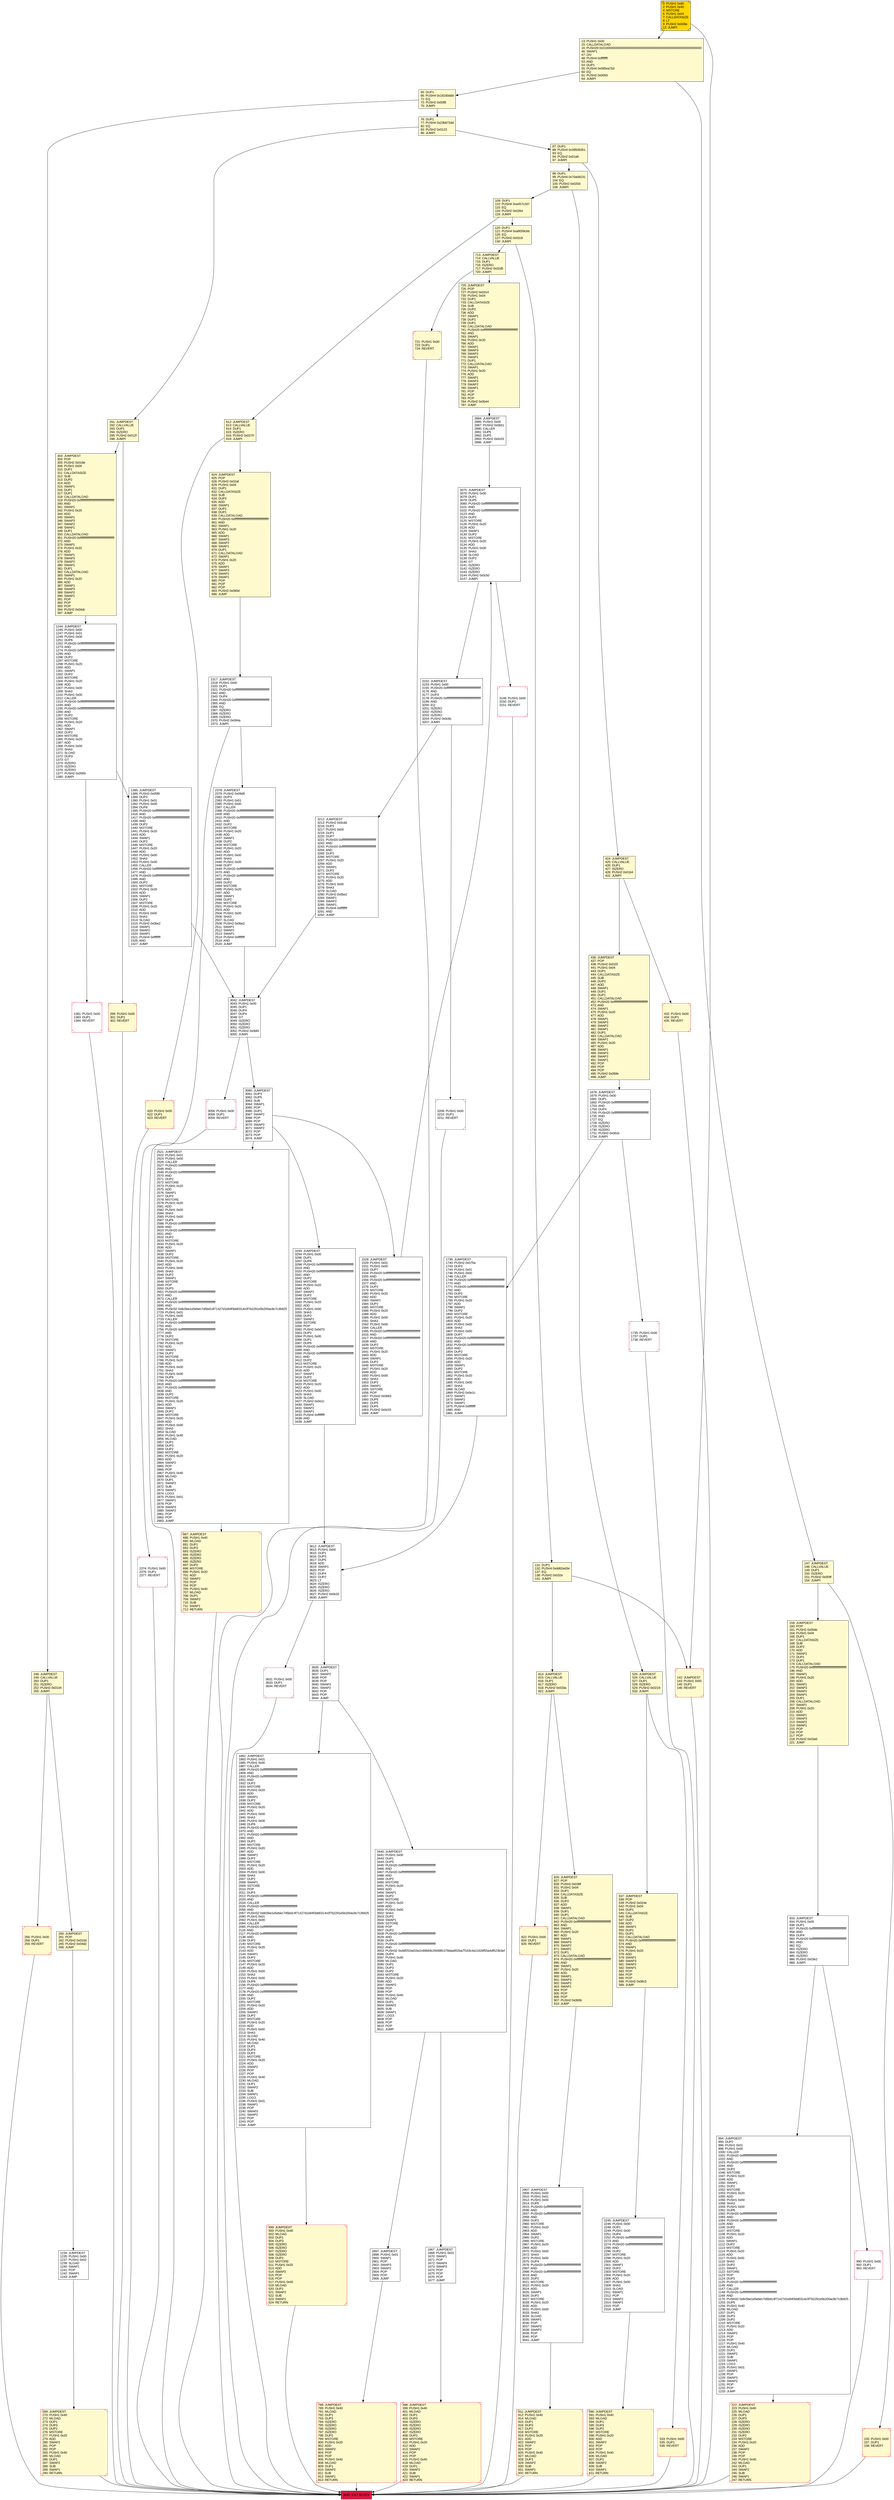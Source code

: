 digraph G {
bgcolor=transparent rankdir=UD;
node [shape=box style=filled color=black fillcolor=white fontname=arial fontcolor=black];
98 [label="98: DUP1\l99: PUSH4 0x70a08231\l104: EQ\l105: PUSH2 0x020d\l108: JUMPI\l" fillcolor=lemonchiffon ];
2317 [label="2317: JUMPDEST\l2318: PUSH1 0x00\l2320: DUP1\l2321: PUSH20 0xffffffffffffffffffffffffffffffffffffffff\l2342: AND\l2343: DUP4\l2344: PUSH20 0xffffffffffffffffffffffffffffffffffffffff\l2365: AND\l2366: EQ\l2367: ISZERO\l2368: ISZERO\l2369: ISZERO\l2370: PUSH2 0x094a\l2373: JUMPI\l" ];
1528 [label="1528: JUMPDEST\l1529: PUSH1 0x01\l1531: PUSH1 0x00\l1533: DUP7\l1534: PUSH20 0xffffffffffffffffffffffffffffffffffffffff\l1555: AND\l1556: PUSH20 0xffffffffffffffffffffffffffffffffffffffff\l1577: AND\l1578: DUP2\l1579: MSTORE\l1580: PUSH1 0x20\l1582: ADD\l1583: SWAP1\l1584: DUP2\l1585: MSTORE\l1586: PUSH1 0x20\l1588: ADD\l1589: PUSH1 0x00\l1591: SHA3\l1592: PUSH1 0x00\l1594: CALLER\l1595: PUSH20 0xffffffffffffffffffffffffffffffffffffffff\l1616: AND\l1617: PUSH20 0xffffffffffffffffffffffffffffffffffffffff\l1638: AND\l1639: DUP2\l1640: MSTORE\l1641: PUSH1 0x20\l1643: ADD\l1644: SWAP1\l1645: DUP2\l1646: MSTORE\l1647: PUSH1 0x20\l1649: ADD\l1650: PUSH1 0x00\l1652: SHA3\l1653: DUP2\l1654: SWAP1\l1655: SSTORE\l1656: POP\l1657: PUSH2 0x0683\l1660: DUP5\l1661: DUP5\l1662: DUP5\l1663: PUSH2 0x0c03\l1666: JUMP\l" ];
1667 [label="1667: JUMPDEST\l1668: PUSH1 0x01\l1670: SWAP1\l1671: POP\l1672: SWAP4\l1673: SWAP3\l1674: POP\l1675: POP\l1676: POP\l1677: JUMP\l" ];
291 [label="291: JUMPDEST\l292: CALLVALUE\l293: DUP1\l294: ISZERO\l295: PUSH2 0x012f\l298: JUMPI\l" fillcolor=lemonchiffon ];
624 [label="624: JUMPDEST\l625: POP\l626: PUSH2 0x02af\l629: PUSH1 0x04\l631: DUP1\l632: CALLDATASIZE\l633: SUB\l634: DUP2\l635: ADD\l636: SWAP1\l637: DUP1\l638: DUP1\l639: CALLDATALOAD\l640: PUSH20 0xffffffffffffffffffffffffffffffffffffffff\l661: AND\l662: SWAP1\l663: PUSH1 0x20\l665: ADD\l666: SWAP1\l667: SWAP3\l668: SWAP2\l669: SWAP1\l670: DUP1\l671: CALLDATALOAD\l672: SWAP1\l673: PUSH1 0x20\l675: ADD\l676: SWAP1\l677: SWAP3\l678: SWAP2\l679: SWAP1\l680: POP\l681: POP\l682: POP\l683: PUSH2 0x090d\l686: JUMP\l" fillcolor=lemonchiffon ];
147 [label="147: JUMPDEST\l148: CALLVALUE\l149: DUP1\l150: ISZERO\l151: PUSH2 0x009f\l154: JUMPI\l" fillcolor=lemonchiffon ];
299 [label="299: PUSH1 0x00\l301: DUP1\l302: REVERT\l" fillcolor=lemonchiffon shape=Msquare color=crimson ];
142 [label="142: JUMPDEST\l143: PUSH1 0x00\l145: DUP1\l146: REVERT\l" fillcolor=lemonchiffon shape=Msquare color=crimson ];
2378 [label="2378: JUMPDEST\l2379: PUSH2 0x09d9\l2382: DUP3\l2383: PUSH1 0x01\l2385: PUSH1 0x00\l2387: CALLER\l2388: PUSH20 0xffffffffffffffffffffffffffffffffffffffff\l2409: AND\l2410: PUSH20 0xffffffffffffffffffffffffffffffffffffffff\l2431: AND\l2432: DUP2\l2433: MSTORE\l2434: PUSH1 0x20\l2436: ADD\l2437: SWAP1\l2438: DUP2\l2439: MSTORE\l2440: PUSH1 0x20\l2442: ADD\l2443: PUSH1 0x00\l2445: SHA3\l2446: PUSH1 0x00\l2448: DUP7\l2449: PUSH20 0xffffffffffffffffffffffffffffffffffffffff\l2470: AND\l2471: PUSH20 0xffffffffffffffffffffffffffffffffffffffff\l2492: AND\l2493: DUP2\l2494: MSTORE\l2495: PUSH1 0x20\l2497: ADD\l2498: SWAP1\l2499: DUP2\l2500: MSTORE\l2501: PUSH1 0x20\l2503: ADD\l2504: PUSH1 0x00\l2506: SHA3\l2507: SLOAD\l2508: PUSH2 0x0be2\l2511: SWAP1\l2512: SWAP2\l2513: SWAP1\l2514: PUSH4 0xffffffff\l2519: AND\l2520: JUMP\l" ];
3631 [label="3631: PUSH1 0x00\l3633: DUP1\l3634: REVERT\l" shape=Msquare color=crimson ];
432 [label="432: PUSH1 0x00\l434: DUP1\l435: REVERT\l" fillcolor=lemonchiffon shape=Msquare color=crimson ];
687 [label="687: JUMPDEST\l688: PUSH1 0x40\l690: MLOAD\l691: DUP1\l692: DUP3\l693: ISZERO\l694: ISZERO\l695: ISZERO\l696: ISZERO\l697: DUP2\l698: MSTORE\l699: PUSH1 0x20\l701: ADD\l702: SWAP2\l703: POP\l704: POP\l705: PUSH1 0x40\l707: MLOAD\l708: DUP1\l709: SWAP2\l710: SUB\l711: SWAP1\l712: RETURN\l" fillcolor=lemonchiffon shape=Msquare color=crimson ];
436 [label="436: JUMPDEST\l437: POP\l438: PUSH2 0x01f3\l441: PUSH1 0x04\l443: DUP1\l444: CALLDATASIZE\l445: SUB\l446: DUP2\l447: ADD\l448: SWAP1\l449: DUP1\l450: DUP1\l451: CALLDATALOAD\l452: PUSH20 0xffffffffffffffffffffffffffffffffffffffff\l473: AND\l474: SWAP1\l475: PUSH1 0x20\l477: ADD\l478: SWAP1\l479: SWAP3\l480: SWAP2\l481: SWAP1\l482: DUP1\l483: CALLDATALOAD\l484: SWAP1\l485: PUSH1 0x20\l487: ADD\l488: SWAP1\l489: SWAP3\l490: SWAP2\l491: SWAP1\l492: POP\l493: POP\l494: POP\l495: PUSH2 0x068e\l498: JUMP\l" fillcolor=lemonchiffon ];
120 [label="120: DUP1\l121: PUSH4 0xa9059cbb\l126: EQ\l127: PUSH2 0x02c9\l130: JUMPI\l" fillcolor=lemonchiffon ];
822 [label="822: PUSH1 0x00\l824: DUP1\l825: REVERT\l" fillcolor=lemonchiffon shape=Msquare color=crimson ];
1882 [label="1882: JUMPDEST\l1883: PUSH1 0x01\l1885: PUSH1 0x00\l1887: CALLER\l1888: PUSH20 0xffffffffffffffffffffffffffffffffffffffff\l1909: AND\l1910: PUSH20 0xffffffffffffffffffffffffffffffffffffffff\l1931: AND\l1932: DUP2\l1933: MSTORE\l1934: PUSH1 0x20\l1936: ADD\l1937: SWAP1\l1938: DUP2\l1939: MSTORE\l1940: PUSH1 0x20\l1942: ADD\l1943: PUSH1 0x00\l1945: SHA3\l1946: PUSH1 0x00\l1948: DUP6\l1949: PUSH20 0xffffffffffffffffffffffffffffffffffffffff\l1970: AND\l1971: PUSH20 0xffffffffffffffffffffffffffffffffffffffff\l1992: AND\l1993: DUP2\l1994: MSTORE\l1995: PUSH1 0x20\l1997: ADD\l1998: SWAP1\l1999: DUP2\l2000: MSTORE\l2001: PUSH1 0x20\l2003: ADD\l2004: PUSH1 0x00\l2006: SHA3\l2007: DUP2\l2008: SWAP1\l2009: SSTORE\l2010: POP\l2011: DUP3\l2012: PUSH20 0xffffffffffffffffffffffffffffffffffffffff\l2033: AND\l2034: CALLER\l2035: PUSH20 0xffffffffffffffffffffffffffffffffffffffff\l2056: AND\l2057: PUSH32 0x8c5be1e5ebec7d5bd14f71427d1e84f3dd0314c0f7b2291e5b200ac8c7c3b925\l2090: PUSH1 0x01\l2092: PUSH1 0x00\l2094: CALLER\l2095: PUSH20 0xffffffffffffffffffffffffffffffffffffffff\l2116: AND\l2117: PUSH20 0xffffffffffffffffffffffffffffffffffffffff\l2138: AND\l2139: DUP2\l2140: MSTORE\l2141: PUSH1 0x20\l2143: ADD\l2144: SWAP1\l2145: DUP2\l2146: MSTORE\l2147: PUSH1 0x20\l2149: ADD\l2150: PUSH1 0x00\l2152: SHA3\l2153: PUSH1 0x00\l2155: DUP8\l2156: PUSH20 0xffffffffffffffffffffffffffffffffffffffff\l2177: AND\l2178: PUSH20 0xffffffffffffffffffffffffffffffffffffffff\l2199: AND\l2200: DUP2\l2201: MSTORE\l2202: PUSH1 0x20\l2204: ADD\l2205: SWAP1\l2206: DUP2\l2207: MSTORE\l2208: PUSH1 0x20\l2210: ADD\l2211: PUSH1 0x00\l2213: SHA3\l2214: SLOAD\l2215: PUSH1 0x40\l2217: MLOAD\l2218: DUP1\l2219: DUP3\l2220: DUP2\l2221: MSTORE\l2222: PUSH1 0x20\l2224: ADD\l2225: SWAP2\l2226: POP\l2227: POP\l2228: PUSH1 0x40\l2230: MLOAD\l2231: DUP1\l2232: SWAP2\l2233: SUB\l2234: SWAP1\l2235: LOG3\l2236: PUSH1 0x01\l2238: SWAP1\l2239: POP\l2240: SWAP3\l2241: SWAP2\l2242: POP\l2243: POP\l2244: JUMP\l" ];
13 [label="13: PUSH1 0x00\l15: CALLDATALOAD\l16: PUSH29 0x0100000000000000000000000000000000000000000000000000000000\l46: SWAP1\l47: DIV\l48: PUSH4 0xffffffff\l53: AND\l54: DUP1\l55: PUSH4 0x095ea7b3\l60: EQ\l61: PUSH2 0x0093\l64: JUMPI\l" fillcolor=lemonchiffon ];
525 [label="525: JUMPDEST\l526: CALLVALUE\l527: DUP1\l528: ISZERO\l529: PUSH2 0x0219\l532: JUMPI\l" fillcolor=lemonchiffon ];
1234 [label="1234: JUMPDEST\l1235: PUSH1 0x00\l1237: PUSH1 0x02\l1239: SLOAD\l1240: SWAP1\l1241: POP\l1242: SWAP1\l1243: JUMP\l" ];
3612 [label="3612: JUMPDEST\l3613: PUSH1 0x00\l3615: DUP1\l3616: DUP3\l3617: DUP5\l3618: ADD\l3619: SWAP1\l3620: POP\l3621: DUP4\l3622: DUP2\l3623: LT\l3624: ISZERO\l3625: ISZERO\l3626: ISZERO\l3627: PUSH2 0x0e33\l3630: JUMPI\l" ];
2521 [label="2521: JUMPDEST\l2522: PUSH1 0x01\l2524: PUSH1 0x00\l2526: CALLER\l2527: PUSH20 0xffffffffffffffffffffffffffffffffffffffff\l2548: AND\l2549: PUSH20 0xffffffffffffffffffffffffffffffffffffffff\l2570: AND\l2571: DUP2\l2572: MSTORE\l2573: PUSH1 0x20\l2575: ADD\l2576: SWAP1\l2577: DUP2\l2578: MSTORE\l2579: PUSH1 0x20\l2581: ADD\l2582: PUSH1 0x00\l2584: SHA3\l2585: PUSH1 0x00\l2587: DUP6\l2588: PUSH20 0xffffffffffffffffffffffffffffffffffffffff\l2609: AND\l2610: PUSH20 0xffffffffffffffffffffffffffffffffffffffff\l2631: AND\l2632: DUP2\l2633: MSTORE\l2634: PUSH1 0x20\l2636: ADD\l2637: SWAP1\l2638: DUP2\l2639: MSTORE\l2640: PUSH1 0x20\l2642: ADD\l2643: PUSH1 0x00\l2645: SHA3\l2646: DUP2\l2647: SWAP1\l2648: SSTORE\l2649: POP\l2650: DUP3\l2651: PUSH20 0xffffffffffffffffffffffffffffffffffffffff\l2672: AND\l2673: CALLER\l2674: PUSH20 0xffffffffffffffffffffffffffffffffffffffff\l2695: AND\l2696: PUSH32 0x8c5be1e5ebec7d5bd14f71427d1e84f3dd0314c0f7b2291e5b200ac8c7c3b925\l2729: PUSH1 0x01\l2731: PUSH1 0x00\l2733: CALLER\l2734: PUSH20 0xffffffffffffffffffffffffffffffffffffffff\l2755: AND\l2756: PUSH20 0xffffffffffffffffffffffffffffffffffffffff\l2777: AND\l2778: DUP2\l2779: MSTORE\l2780: PUSH1 0x20\l2782: ADD\l2783: SWAP1\l2784: DUP2\l2785: MSTORE\l2786: PUSH1 0x20\l2788: ADD\l2789: PUSH1 0x00\l2791: SHA3\l2792: PUSH1 0x00\l2794: DUP8\l2795: PUSH20 0xffffffffffffffffffffffffffffffffffffffff\l2816: AND\l2817: PUSH20 0xffffffffffffffffffffffffffffffffffffffff\l2838: AND\l2839: DUP2\l2840: MSTORE\l2841: PUSH1 0x20\l2843: ADD\l2844: SWAP1\l2845: DUP2\l2846: MSTORE\l2847: PUSH1 0x20\l2849: ADD\l2850: PUSH1 0x00\l2852: SHA3\l2853: SLOAD\l2854: PUSH1 0x40\l2856: MLOAD\l2857: DUP1\l2858: DUP3\l2859: DUP2\l2860: MSTORE\l2861: PUSH1 0x20\l2863: ADD\l2864: SWAP2\l2865: POP\l2866: POP\l2867: PUSH1 0x40\l2869: MLOAD\l2870: DUP1\l2871: SWAP2\l2872: SUB\l2873: SWAP1\l2874: LOG3\l2875: PUSH1 0x01\l2877: SWAP1\l2878: POP\l2879: SWAP3\l2880: SWAP2\l2881: POP\l2882: POP\l2883: JUMP\l" ];
3075 [label="3075: JUMPDEST\l3076: PUSH1 0x00\l3078: DUP1\l3079: DUP5\l3080: PUSH20 0xffffffffffffffffffffffffffffffffffffffff\l3101: AND\l3102: PUSH20 0xffffffffffffffffffffffffffffffffffffffff\l3123: AND\l3124: DUP2\l3125: MSTORE\l3126: PUSH1 0x20\l3128: ADD\l3129: SWAP1\l3130: DUP2\l3131: MSTORE\l3132: PUSH1 0x20\l3134: ADD\l3135: PUSH1 0x00\l3137: SHA3\l3138: SLOAD\l3139: DUP2\l3140: GT\l3141: ISZERO\l3142: ISZERO\l3143: ISZERO\l3144: PUSH2 0x0c50\l3147: JUMPI\l" ];
256 [label="256: PUSH1 0x00\l258: DUP1\l259: REVERT\l" fillcolor=lemonchiffon shape=Msquare color=crimson ];
1739 [label="1739: JUMPDEST\l1740: PUSH2 0x075a\l1743: DUP3\l1744: PUSH1 0x01\l1746: PUSH1 0x00\l1748: CALLER\l1749: PUSH20 0xffffffffffffffffffffffffffffffffffffffff\l1770: AND\l1771: PUSH20 0xffffffffffffffffffffffffffffffffffffffff\l1792: AND\l1793: DUP2\l1794: MSTORE\l1795: PUSH1 0x20\l1797: ADD\l1798: SWAP1\l1799: DUP2\l1800: MSTORE\l1801: PUSH1 0x20\l1803: ADD\l1804: PUSH1 0x00\l1806: SHA3\l1807: PUSH1 0x00\l1809: DUP7\l1810: PUSH20 0xffffffffffffffffffffffffffffffffffffffff\l1831: AND\l1832: PUSH20 0xffffffffffffffffffffffffffffffffffffffff\l1853: AND\l1854: DUP2\l1855: MSTORE\l1856: PUSH1 0x20\l1858: ADD\l1859: SWAP1\l1860: DUP2\l1861: MSTORE\l1862: PUSH1 0x20\l1864: ADD\l1865: PUSH1 0x00\l1867: SHA3\l1868: SLOAD\l1869: PUSH2 0x0e1c\l1872: SWAP1\l1873: SWAP2\l1874: SWAP1\l1875: PUSH4 0xffffffff\l1880: AND\l1881: JUMP\l" ];
87 [label="87: DUP1\l88: PUSH4 0x39509351\l93: EQ\l94: PUSH2 0x01a8\l97: JUMPI\l" fillcolor=lemonchiffon ];
725 [label="725: JUMPDEST\l726: POP\l727: PUSH2 0x0314\l730: PUSH1 0x04\l732: DUP1\l733: CALLDATASIZE\l734: SUB\l735: DUP2\l736: ADD\l737: SWAP1\l738: DUP1\l739: DUP1\l740: CALLDATALOAD\l741: PUSH20 0xffffffffffffffffffffffffffffffffffffffff\l762: AND\l763: SWAP1\l764: PUSH1 0x20\l766: ADD\l767: SWAP1\l768: SWAP3\l769: SWAP2\l770: SWAP1\l771: DUP1\l772: CALLDATALOAD\l773: SWAP1\l774: PUSH1 0x20\l776: ADD\l777: SWAP1\l778: SWAP3\l779: SWAP2\l780: SWAP1\l781: POP\l782: POP\l783: POP\l784: PUSH2 0x0b44\l787: JUMP\l" fillcolor=lemonchiffon ];
788 [label="788: JUMPDEST\l789: PUSH1 0x40\l791: MLOAD\l792: DUP1\l793: DUP3\l794: ISZERO\l795: ISZERO\l796: ISZERO\l797: ISZERO\l798: DUP2\l799: MSTORE\l800: PUSH1 0x20\l802: ADD\l803: SWAP2\l804: POP\l805: POP\l806: PUSH1 0x40\l808: MLOAD\l809: DUP1\l810: SWAP2\l811: SUB\l812: SWAP1\l813: RETURN\l" fillcolor=lemonchiffon shape=Msquare color=crimson ];
3208 [label="3208: PUSH1 0x00\l3210: DUP1\l3211: REVERT\l" shape=Msquare color=crimson ];
713 [label="713: JUMPDEST\l714: CALLVALUE\l715: DUP1\l716: ISZERO\l717: PUSH2 0x02d5\l720: JUMPI\l" fillcolor=lemonchiffon ];
933 [label="933: JUMPDEST\l934: PUSH1 0x00\l936: DUP1\l937: PUSH20 0xffffffffffffffffffffffffffffffffffffffff\l958: AND\l959: DUP4\l960: PUSH20 0xffffffffffffffffffffffffffffffffffffffff\l981: AND\l982: EQ\l983: ISZERO\l984: ISZERO\l985: ISZERO\l986: PUSH2 0x03e2\l989: JUMPI\l" ];
398 [label="398: JUMPDEST\l399: PUSH1 0x40\l401: MLOAD\l402: DUP1\l403: DUP3\l404: ISZERO\l405: ISZERO\l406: ISZERO\l407: ISZERO\l408: DUP2\l409: MSTORE\l410: PUSH1 0x20\l412: ADD\l413: SWAP2\l414: POP\l415: POP\l416: PUSH1 0x40\l418: MLOAD\l419: DUP1\l420: SWAP2\l421: SUB\l422: SWAP1\l423: RETURN\l" fillcolor=lemonchiffon shape=Msquare color=crimson ];
533 [label="533: PUSH1 0x00\l535: DUP1\l536: REVERT\l" fillcolor=lemonchiffon shape=Msquare color=crimson ];
1244 [label="1244: JUMPDEST\l1245: PUSH1 0x00\l1247: PUSH1 0x01\l1249: PUSH1 0x00\l1251: DUP6\l1252: PUSH20 0xffffffffffffffffffffffffffffffffffffffff\l1273: AND\l1274: PUSH20 0xffffffffffffffffffffffffffffffffffffffff\l1295: AND\l1296: DUP2\l1297: MSTORE\l1298: PUSH1 0x20\l1300: ADD\l1301: SWAP1\l1302: DUP2\l1303: MSTORE\l1304: PUSH1 0x20\l1306: ADD\l1307: PUSH1 0x00\l1309: SHA3\l1310: PUSH1 0x00\l1312: CALLER\l1313: PUSH20 0xffffffffffffffffffffffffffffffffffffffff\l1334: AND\l1335: PUSH20 0xffffffffffffffffffffffffffffffffffffffff\l1356: AND\l1357: DUP2\l1358: MSTORE\l1359: PUSH1 0x20\l1361: ADD\l1362: SWAP1\l1363: DUP2\l1364: MSTORE\l1365: PUSH1 0x20\l1367: ADD\l1368: PUSH1 0x00\l1370: SHA3\l1371: SLOAD\l1372: DUP3\l1373: GT\l1374: ISZERO\l1375: ISZERO\l1376: ISZERO\l1377: PUSH2 0x0569\l1380: JUMPI\l" ];
3440 [label="3440: JUMPDEST\l3441: PUSH1 0x00\l3443: DUP1\l3444: DUP5\l3445: PUSH20 0xffffffffffffffffffffffffffffffffffffffff\l3466: AND\l3467: PUSH20 0xffffffffffffffffffffffffffffffffffffffff\l3488: AND\l3489: DUP2\l3490: MSTORE\l3491: PUSH1 0x20\l3493: ADD\l3494: SWAP1\l3495: DUP2\l3496: MSTORE\l3497: PUSH1 0x20\l3499: ADD\l3500: PUSH1 0x00\l3502: SHA3\l3503: DUP2\l3504: SWAP1\l3505: SSTORE\l3506: POP\l3507: DUP2\l3508: PUSH20 0xffffffffffffffffffffffffffffffffffffffff\l3529: AND\l3530: DUP4\l3531: PUSH20 0xffffffffffffffffffffffffffffffffffffffff\l3552: AND\l3553: PUSH32 0xddf252ad1be2c89b69c2b068fc378daa952ba7f163c4a11628f55a4df523b3ef\l3586: DUP4\l3587: PUSH1 0x40\l3589: MLOAD\l3590: DUP1\l3591: DUP3\l3592: DUP2\l3593: MSTORE\l3594: PUSH1 0x20\l3596: ADD\l3597: SWAP2\l3598: POP\l3599: POP\l3600: PUSH1 0x40\l3602: MLOAD\l3603: DUP1\l3604: SWAP2\l3605: SUB\l3606: SWAP1\l3607: LOG3\l3608: POP\l3609: POP\l3610: POP\l3611: JUMP\l" ];
155 [label="155: PUSH1 0x00\l157: DUP1\l158: REVERT\l" fillcolor=lemonchiffon shape=Msquare color=crimson ];
826 [label="826: JUMPDEST\l827: POP\l828: PUSH2 0x038f\l831: PUSH1 0x04\l833: DUP1\l834: CALLDATASIZE\l835: SUB\l836: DUP2\l837: ADD\l838: SWAP1\l839: DUP1\l840: DUP1\l841: CALLDATALOAD\l842: PUSH20 0xffffffffffffffffffffffffffffffffffffffff\l863: AND\l864: SWAP1\l865: PUSH1 0x20\l867: ADD\l868: SWAP1\l869: SWAP3\l870: SWAP2\l871: SWAP1\l872: DUP1\l873: CALLDATALOAD\l874: PUSH20 0xffffffffffffffffffffffffffffffffffffffff\l895: AND\l896: SWAP1\l897: PUSH1 0x20\l899: ADD\l900: SWAP1\l901: SWAP3\l902: SWAP2\l903: SWAP1\l904: POP\l905: POP\l906: POP\l907: PUSH2 0x0b5b\l910: JUMP\l" fillcolor=lemonchiffon ];
2884 [label="2884: JUMPDEST\l2885: PUSH1 0x00\l2887: PUSH2 0x0b51\l2890: CALLER\l2891: DUP5\l2892: DUP5\l2893: PUSH2 0x0c03\l2896: JUMP\l" ];
911 [label="911: JUMPDEST\l912: PUSH1 0x40\l914: MLOAD\l915: DUP1\l916: DUP3\l917: DUP2\l918: MSTORE\l919: PUSH1 0x20\l921: ADD\l922: SWAP2\l923: POP\l924: POP\l925: PUSH1 0x40\l927: MLOAD\l928: DUP1\l929: SWAP2\l930: SUB\l931: SWAP1\l932: RETURN\l" fillcolor=lemonchiffon shape=Msquare color=crimson ];
3645 [label="3645: EXIT BLOCK\l" fillcolor=crimson ];
269 [label="269: JUMPDEST\l270: PUSH1 0x40\l272: MLOAD\l273: DUP1\l274: DUP3\l275: DUP2\l276: MSTORE\l277: PUSH1 0x20\l279: ADD\l280: SWAP2\l281: POP\l282: POP\l283: PUSH1 0x40\l285: MLOAD\l286: DUP1\l287: SWAP2\l288: SUB\l289: SWAP1\l290: RETURN\l" fillcolor=lemonchiffon shape=Msquare color=crimson ];
1678 [label="1678: JUMPDEST\l1679: PUSH1 0x00\l1681: DUP1\l1682: PUSH20 0xffffffffffffffffffffffffffffffffffffffff\l1703: AND\l1704: DUP4\l1705: PUSH20 0xffffffffffffffffffffffffffffffffffffffff\l1726: AND\l1727: EQ\l1728: ISZERO\l1729: ISZERO\l1730: ISZERO\l1731: PUSH2 0x06cb\l1734: JUMPI\l" ];
814 [label="814: JUMPDEST\l815: CALLVALUE\l816: DUP1\l817: ISZERO\l818: PUSH2 0x033a\l821: JUMPI\l" fillcolor=lemonchiffon ];
159 [label="159: JUMPDEST\l160: POP\l161: PUSH2 0x00de\l164: PUSH1 0x04\l166: DUP1\l167: CALLDATASIZE\l168: SUB\l169: DUP2\l170: ADD\l171: SWAP1\l172: DUP1\l173: DUP1\l174: CALLDATALOAD\l175: PUSH20 0xffffffffffffffffffffffffffffffffffffffff\l196: AND\l197: SWAP1\l198: PUSH1 0x20\l200: ADD\l201: SWAP1\l202: SWAP3\l203: SWAP2\l204: SWAP1\l205: DUP1\l206: CALLDATALOAD\l207: SWAP1\l208: PUSH1 0x20\l210: ADD\l211: SWAP1\l212: SWAP3\l213: SWAP2\l214: SWAP1\l215: POP\l216: POP\l217: POP\l218: PUSH2 0x03a5\l221: JUMP\l" fillcolor=lemonchiffon ];
1381 [label="1381: PUSH1 0x00\l1383: DUP1\l1384: REVERT\l" shape=Msquare color=crimson ];
131 [label="131: DUP1\l132: PUSH4 0xdd62ed3e\l137: EQ\l138: PUSH2 0x032e\l141: JUMPI\l" fillcolor=lemonchiffon ];
260 [label="260: JUMPDEST\l261: POP\l262: PUSH2 0x010d\l265: PUSH2 0x04d2\l268: JUMP\l" fillcolor=lemonchiffon ];
65 [label="65: DUP1\l66: PUSH4 0x18160ddd\l71: EQ\l72: PUSH2 0x00f8\l75: JUMPI\l" fillcolor=lemonchiffon ];
620 [label="620: PUSH1 0x00\l622: DUP1\l623: REVERT\l" fillcolor=lemonchiffon shape=Msquare color=crimson ];
3152 [label="3152: JUMPDEST\l3153: PUSH1 0x00\l3155: PUSH20 0xffffffffffffffffffffffffffffffffffffffff\l3176: AND\l3177: DUP3\l3178: PUSH20 0xffffffffffffffffffffffffffffffffffffffff\l3199: AND\l3200: EQ\l3201: ISZERO\l3202: ISZERO\l3203: ISZERO\l3204: PUSH2 0x0c8c\l3207: JUMPI\l" ];
499 [label="499: JUMPDEST\l500: PUSH1 0x40\l502: MLOAD\l503: DUP1\l504: DUP3\l505: ISZERO\l506: ISZERO\l507: ISZERO\l508: ISZERO\l509: DUP2\l510: MSTORE\l511: PUSH1 0x20\l513: ADD\l514: SWAP2\l515: POP\l516: POP\l517: PUSH1 0x40\l519: MLOAD\l520: DUP1\l521: SWAP2\l522: SUB\l523: SWAP1\l524: RETURN\l" fillcolor=lemonchiffon shape=Msquare color=crimson ];
3042 [label="3042: JUMPDEST\l3043: PUSH1 0x00\l3045: DUP1\l3046: DUP4\l3047: DUP4\l3048: GT\l3049: ISZERO\l3050: ISZERO\l3051: ISZERO\l3052: PUSH2 0x0bf4\l3055: JUMPI\l" ];
2245 [label="2245: JUMPDEST\l2246: PUSH1 0x00\l2248: DUP1\l2249: PUSH1 0x00\l2251: DUP4\l2252: PUSH20 0xffffffffffffffffffffffffffffffffffffffff\l2273: AND\l2274: PUSH20 0xffffffffffffffffffffffffffffffffffffffff\l2295: AND\l2296: DUP2\l2297: MSTORE\l2298: PUSH1 0x20\l2300: ADD\l2301: SWAP1\l2302: DUP2\l2303: MSTORE\l2304: PUSH1 0x20\l2306: ADD\l2307: PUSH1 0x00\l2309: SHA3\l2310: SLOAD\l2311: SWAP1\l2312: POP\l2313: SWAP2\l2314: SWAP1\l2315: POP\l2316: JUMP\l" ];
3056 [label="3056: PUSH1 0x00\l3058: DUP1\l3059: REVERT\l" shape=Msquare color=crimson ];
1385 [label="1385: JUMPDEST\l1386: PUSH2 0x05f8\l1389: DUP3\l1390: PUSH1 0x01\l1392: PUSH1 0x00\l1394: DUP8\l1395: PUSH20 0xffffffffffffffffffffffffffffffffffffffff\l1416: AND\l1417: PUSH20 0xffffffffffffffffffffffffffffffffffffffff\l1438: AND\l1439: DUP2\l1440: MSTORE\l1441: PUSH1 0x20\l1443: ADD\l1444: SWAP1\l1445: DUP2\l1446: MSTORE\l1447: PUSH1 0x20\l1449: ADD\l1450: PUSH1 0x00\l1452: SHA3\l1453: PUSH1 0x00\l1455: CALLER\l1456: PUSH20 0xffffffffffffffffffffffffffffffffffffffff\l1477: AND\l1478: PUSH20 0xffffffffffffffffffffffffffffffffffffffff\l1499: AND\l1500: DUP2\l1501: MSTORE\l1502: PUSH1 0x20\l1504: ADD\l1505: SWAP1\l1506: DUP2\l1507: MSTORE\l1508: PUSH1 0x20\l1510: ADD\l1511: PUSH1 0x00\l1513: SHA3\l1514: SLOAD\l1515: PUSH2 0x0be2\l1518: SWAP1\l1519: SWAP2\l1520: SWAP1\l1521: PUSH4 0xffffffff\l1526: AND\l1527: JUMP\l" ];
303 [label="303: JUMPDEST\l304: POP\l305: PUSH2 0x018e\l308: PUSH1 0x04\l310: DUP1\l311: CALLDATASIZE\l312: SUB\l313: DUP2\l314: ADD\l315: SWAP1\l316: DUP1\l317: DUP1\l318: CALLDATALOAD\l319: PUSH20 0xffffffffffffffffffffffffffffffffffffffff\l340: AND\l341: SWAP1\l342: PUSH1 0x20\l344: ADD\l345: SWAP1\l346: SWAP3\l347: SWAP2\l348: SWAP1\l349: DUP1\l350: CALLDATALOAD\l351: PUSH20 0xffffffffffffffffffffffffffffffffffffffff\l372: AND\l373: SWAP1\l374: PUSH1 0x20\l376: ADD\l377: SWAP1\l378: SWAP3\l379: SWAP2\l380: SWAP1\l381: DUP1\l382: CALLDATALOAD\l383: SWAP1\l384: PUSH1 0x20\l386: ADD\l387: SWAP1\l388: SWAP3\l389: SWAP2\l390: SWAP1\l391: POP\l392: POP\l393: POP\l394: PUSH2 0x04dc\l397: JUMP\l" fillcolor=lemonchiffon ];
424 [label="424: JUMPDEST\l425: CALLVALUE\l426: DUP1\l427: ISZERO\l428: PUSH2 0x01b4\l431: JUMPI\l" fillcolor=lemonchiffon ];
2907 [label="2907: JUMPDEST\l2908: PUSH1 0x00\l2910: PUSH1 0x01\l2912: PUSH1 0x00\l2914: DUP5\l2915: PUSH20 0xffffffffffffffffffffffffffffffffffffffff\l2936: AND\l2937: PUSH20 0xffffffffffffffffffffffffffffffffffffffff\l2958: AND\l2959: DUP2\l2960: MSTORE\l2961: PUSH1 0x20\l2963: ADD\l2964: SWAP1\l2965: DUP2\l2966: MSTORE\l2967: PUSH1 0x20\l2969: ADD\l2970: PUSH1 0x00\l2972: SHA3\l2973: PUSH1 0x00\l2975: DUP4\l2976: PUSH20 0xffffffffffffffffffffffffffffffffffffffff\l2997: AND\l2998: PUSH20 0xffffffffffffffffffffffffffffffffffffffff\l3019: AND\l3020: DUP2\l3021: MSTORE\l3022: PUSH1 0x20\l3024: ADD\l3025: SWAP1\l3026: DUP2\l3027: MSTORE\l3028: PUSH1 0x20\l3030: ADD\l3031: PUSH1 0x00\l3033: SHA3\l3034: SLOAD\l3035: SWAP1\l3036: POP\l3037: SWAP3\l3038: SWAP2\l3039: POP\l3040: POP\l3041: JUMP\l" ];
3635 [label="3635: JUMPDEST\l3636: DUP1\l3637: SWAP2\l3638: POP\l3639: POP\l3640: SWAP3\l3641: SWAP2\l3642: POP\l3643: POP\l3644: JUMP\l" ];
537 [label="537: JUMPDEST\l538: POP\l539: PUSH2 0x024e\l542: PUSH1 0x04\l544: DUP1\l545: CALLDATASIZE\l546: SUB\l547: DUP2\l548: ADD\l549: SWAP1\l550: DUP1\l551: DUP1\l552: CALLDATALOAD\l553: PUSH20 0xffffffffffffffffffffffffffffffffffffffff\l574: AND\l575: SWAP1\l576: PUSH1 0x20\l578: ADD\l579: SWAP1\l580: SWAP3\l581: SWAP2\l582: SWAP1\l583: POP\l584: POP\l585: POP\l586: PUSH2 0x08c5\l589: JUMP\l" fillcolor=lemonchiffon ];
994 [label="994: JUMPDEST\l995: DUP2\l996: PUSH1 0x01\l998: PUSH1 0x00\l1000: CALLER\l1001: PUSH20 0xffffffffffffffffffffffffffffffffffffffff\l1022: AND\l1023: PUSH20 0xffffffffffffffffffffffffffffffffffffffff\l1044: AND\l1045: DUP2\l1046: MSTORE\l1047: PUSH1 0x20\l1049: ADD\l1050: SWAP1\l1051: DUP2\l1052: MSTORE\l1053: PUSH1 0x20\l1055: ADD\l1056: PUSH1 0x00\l1058: SHA3\l1059: PUSH1 0x00\l1061: DUP6\l1062: PUSH20 0xffffffffffffffffffffffffffffffffffffffff\l1083: AND\l1084: PUSH20 0xffffffffffffffffffffffffffffffffffffffff\l1105: AND\l1106: DUP2\l1107: MSTORE\l1108: PUSH1 0x20\l1110: ADD\l1111: SWAP1\l1112: DUP2\l1113: MSTORE\l1114: PUSH1 0x20\l1116: ADD\l1117: PUSH1 0x00\l1119: SHA3\l1120: DUP2\l1121: SWAP1\l1122: SSTORE\l1123: POP\l1124: DUP3\l1125: PUSH20 0xffffffffffffffffffffffffffffffffffffffff\l1146: AND\l1147: CALLER\l1148: PUSH20 0xffffffffffffffffffffffffffffffffffffffff\l1169: AND\l1170: PUSH32 0x8c5be1e5ebec7d5bd14f71427d1e84f3dd0314c0f7b2291e5b200ac8c7c3b925\l1203: DUP5\l1204: PUSH1 0x40\l1206: MLOAD\l1207: DUP1\l1208: DUP3\l1209: DUP2\l1210: MSTORE\l1211: PUSH1 0x20\l1213: ADD\l1214: SWAP2\l1215: POP\l1216: POP\l1217: PUSH1 0x40\l1219: MLOAD\l1220: DUP1\l1221: SWAP2\l1222: SUB\l1223: SWAP1\l1224: LOG3\l1225: PUSH1 0x01\l1227: SWAP1\l1228: POP\l1229: SWAP3\l1230: SWAP2\l1231: POP\l1232: POP\l1233: JUMP\l" ];
222 [label="222: JUMPDEST\l223: PUSH1 0x40\l225: MLOAD\l226: DUP1\l227: DUP3\l228: ISZERO\l229: ISZERO\l230: ISZERO\l231: ISZERO\l232: DUP2\l233: MSTORE\l234: PUSH1 0x20\l236: ADD\l237: SWAP2\l238: POP\l239: POP\l240: PUSH1 0x40\l242: MLOAD\l243: DUP1\l244: SWAP2\l245: SUB\l246: SWAP1\l247: RETURN\l" fillcolor=lemonchiffon shape=Msquare color=crimson ];
248 [label="248: JUMPDEST\l249: CALLVALUE\l250: DUP1\l251: ISZERO\l252: PUSH2 0x0104\l255: JUMPI\l" fillcolor=lemonchiffon ];
3293 [label="3293: JUMPDEST\l3294: PUSH1 0x00\l3296: DUP1\l3297: DUP6\l3298: PUSH20 0xffffffffffffffffffffffffffffffffffffffff\l3319: AND\l3320: PUSH20 0xffffffffffffffffffffffffffffffffffffffff\l3341: AND\l3342: DUP2\l3343: MSTORE\l3344: PUSH1 0x20\l3346: ADD\l3347: SWAP1\l3348: DUP2\l3349: MSTORE\l3350: PUSH1 0x20\l3352: ADD\l3353: PUSH1 0x00\l3355: SHA3\l3356: DUP2\l3357: SWAP1\l3358: SSTORE\l3359: POP\l3360: PUSH2 0x0d70\l3363: DUP2\l3364: PUSH1 0x00\l3366: DUP1\l3367: DUP6\l3368: PUSH20 0xffffffffffffffffffffffffffffffffffffffff\l3389: AND\l3390: PUSH20 0xffffffffffffffffffffffffffffffffffffffff\l3411: AND\l3412: DUP2\l3413: MSTORE\l3414: PUSH1 0x20\l3416: ADD\l3417: SWAP1\l3418: DUP2\l3419: MSTORE\l3420: PUSH1 0x20\l3422: ADD\l3423: PUSH1 0x00\l3425: SHA3\l3426: SLOAD\l3427: PUSH2 0x0e1c\l3430: SWAP1\l3431: SWAP2\l3432: SWAP1\l3433: PUSH4 0xffffffff\l3438: AND\l3439: JUMP\l" ];
1735 [label="1735: PUSH1 0x00\l1737: DUP1\l1738: REVERT\l" shape=Msquare color=crimson ];
2374 [label="2374: PUSH1 0x00\l2376: DUP1\l2377: REVERT\l" shape=Msquare color=crimson ];
109 [label="109: DUP1\l110: PUSH4 0xa457c2d7\l115: EQ\l116: PUSH2 0x0264\l119: JUMPI\l" fillcolor=lemonchiffon ];
3148 [label="3148: PUSH1 0x00\l3150: DUP1\l3151: REVERT\l" shape=Msquare color=crimson ];
612 [label="612: JUMPDEST\l613: CALLVALUE\l614: DUP1\l615: ISZERO\l616: PUSH2 0x0270\l619: JUMPI\l" fillcolor=lemonchiffon ];
721 [label="721: PUSH1 0x00\l723: DUP1\l724: REVERT\l" fillcolor=lemonchiffon shape=Msquare color=crimson ];
0 [label="0: PUSH1 0x80\l2: PUSH1 0x40\l4: MSTORE\l5: PUSH1 0x04\l7: CALLDATASIZE\l8: LT\l9: PUSH2 0x008e\l12: JUMPI\l" fillcolor=lemonchiffon shape=Msquare fillcolor=gold ];
76 [label="76: DUP1\l77: PUSH4 0x23b872dd\l82: EQ\l83: PUSH2 0x0123\l86: JUMPI\l" fillcolor=lemonchiffon ];
2897 [label="2897: JUMPDEST\l2898: PUSH1 0x01\l2900: SWAP1\l2901: POP\l2902: SWAP3\l2903: SWAP2\l2904: POP\l2905: POP\l2906: JUMP\l" ];
3060 [label="3060: JUMPDEST\l3061: DUP3\l3062: DUP5\l3063: SUB\l3064: SWAP1\l3065: POP\l3066: DUP1\l3067: SWAP2\l3068: POP\l3069: POP\l3070: SWAP3\l3071: SWAP2\l3072: POP\l3073: POP\l3074: JUMP\l" ];
590 [label="590: JUMPDEST\l591: PUSH1 0x40\l593: MLOAD\l594: DUP1\l595: DUP3\l596: DUP2\l597: MSTORE\l598: PUSH1 0x20\l600: ADD\l601: SWAP2\l602: POP\l603: POP\l604: PUSH1 0x40\l606: MLOAD\l607: DUP1\l608: SWAP2\l609: SUB\l610: SWAP1\l611: RETURN\l" fillcolor=lemonchiffon shape=Msquare color=crimson ];
990 [label="990: PUSH1 0x00\l992: DUP1\l993: REVERT\l" shape=Msquare color=crimson ];
3212 [label="3212: JUMPDEST\l3213: PUSH2 0x0cdd\l3216: DUP2\l3217: PUSH1 0x00\l3219: DUP1\l3220: DUP7\l3221: PUSH20 0xffffffffffffffffffffffffffffffffffffffff\l3242: AND\l3243: PUSH20 0xffffffffffffffffffffffffffffffffffffffff\l3264: AND\l3265: DUP2\l3266: MSTORE\l3267: PUSH1 0x20\l3269: ADD\l3270: SWAP1\l3271: DUP2\l3272: MSTORE\l3273: PUSH1 0x20\l3275: ADD\l3276: PUSH1 0x00\l3278: SHA3\l3279: SLOAD\l3280: PUSH2 0x0be2\l3283: SWAP1\l3284: SWAP2\l3285: SWAP1\l3286: PUSH4 0xffffffff\l3291: AND\l3292: JUMP\l" ];
911 -> 3645;
155 -> 3645;
624 -> 2317;
2317 -> 2378;
13 -> 147;
3208 -> 3645;
788 -> 3645;
3612 -> 3631;
3060 -> 3293;
98 -> 525;
3042 -> 3056;
612 -> 620;
1528 -> 3075;
87 -> 98;
65 -> 248;
436 -> 1678;
432 -> 3645;
537 -> 2245;
3440 -> 1667;
1667 -> 398;
120 -> 713;
1739 -> 3612;
990 -> 3645;
147 -> 159;
3440 -> 2897;
721 -> 3645;
933 -> 994;
933 -> 990;
814 -> 822;
1882 -> 499;
1678 -> 1735;
1735 -> 3645;
1244 -> 1385;
2317 -> 2374;
3152 -> 3208;
612 -> 624;
98 -> 109;
303 -> 1244;
3056 -> 3645;
3075 -> 3152;
0 -> 13;
1244 -> 1381;
525 -> 537;
0 -> 142;
3293 -> 3612;
109 -> 612;
269 -> 3645;
994 -> 222;
131 -> 814;
2521 -> 687;
533 -> 3645;
713 -> 725;
291 -> 299;
398 -> 3645;
1385 -> 3042;
2884 -> 3075;
256 -> 3645;
725 -> 2884;
1678 -> 1739;
1234 -> 269;
248 -> 260;
822 -> 3645;
2245 -> 590;
525 -> 533;
687 -> 3645;
3212 -> 3042;
65 -> 76;
3152 -> 3212;
147 -> 155;
3042 -> 3060;
3631 -> 3645;
142 -> 3645;
299 -> 3645;
590 -> 3645;
2378 -> 3042;
248 -> 256;
3612 -> 3635;
3635 -> 1882;
424 -> 436;
131 -> 142;
424 -> 432;
3075 -> 3148;
260 -> 1234;
3148 -> 3645;
13 -> 65;
120 -> 131;
2897 -> 788;
2374 -> 3645;
291 -> 303;
76 -> 87;
713 -> 721;
222 -> 3645;
2907 -> 911;
826 -> 2907;
3060 -> 2521;
3635 -> 3440;
159 -> 933;
620 -> 3645;
499 -> 3645;
1381 -> 3645;
814 -> 826;
87 -> 424;
109 -> 120;
76 -> 291;
3060 -> 1528;
}